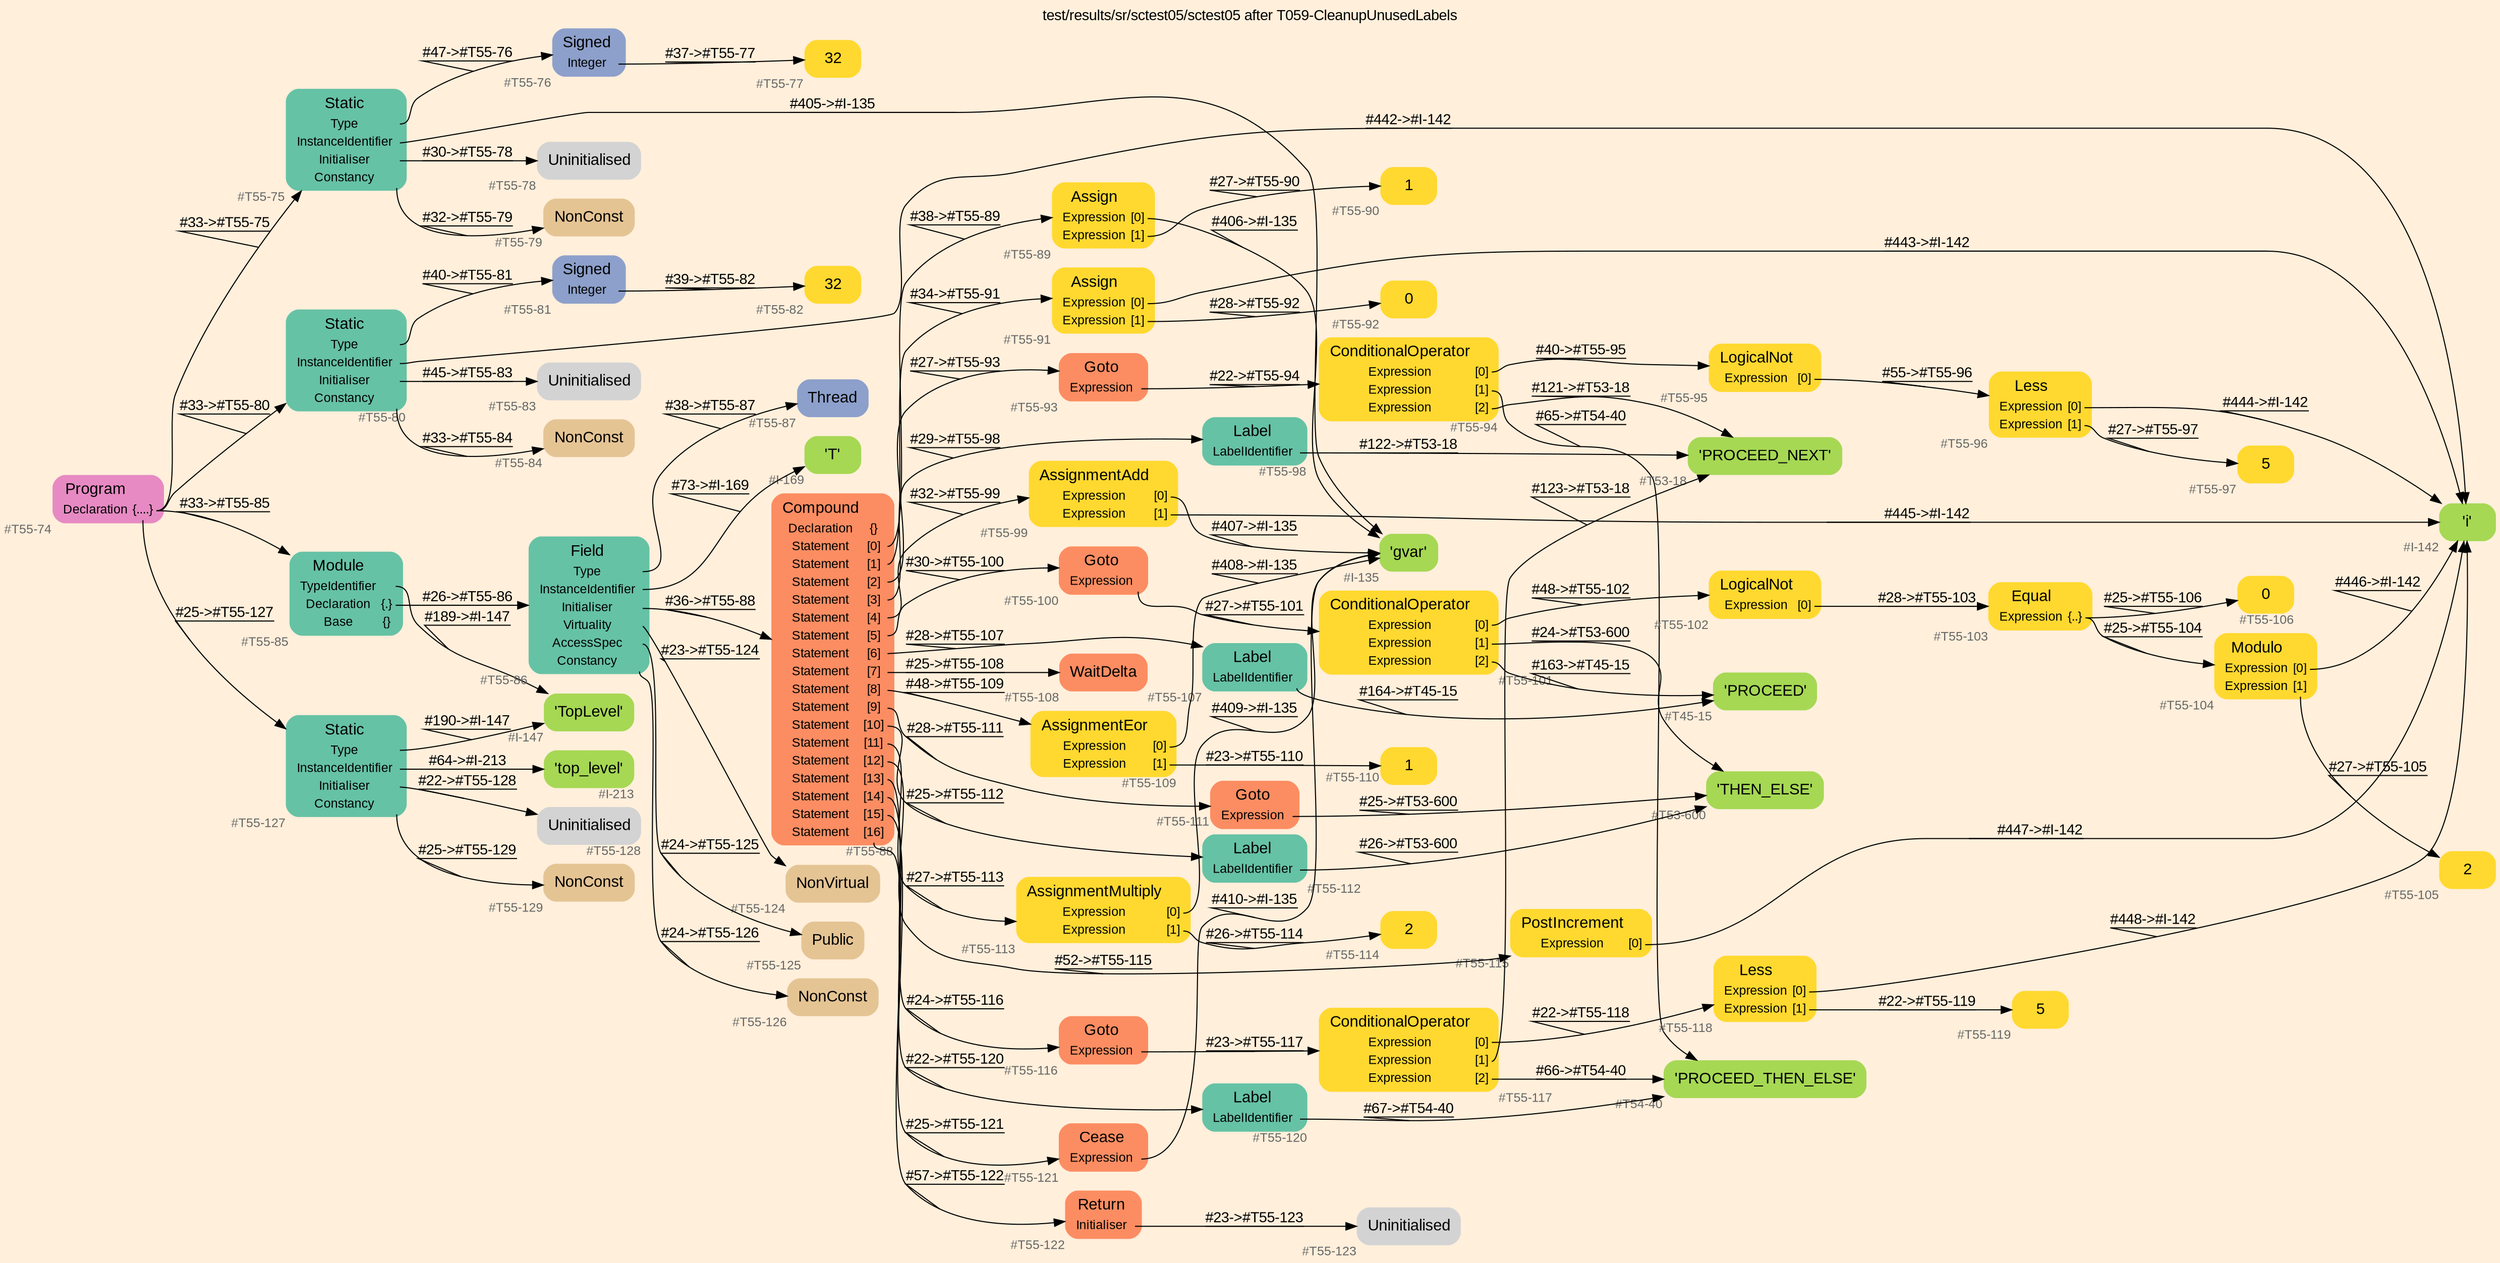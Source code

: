 digraph "test/results/sr/sctest05/sctest05 after T059-CleanupUnusedLabels" {
label = "test/results/sr/sctest05/sctest05 after T059-CleanupUnusedLabels"
labelloc = t
graph [
    rankdir = "LR"
    ranksep = 0.3
    bgcolor = antiquewhite1
    color = black
    fontcolor = black
    fontname = "Arial"
];
node [
    fontname = "Arial"
];
edge [
    fontname = "Arial"
];

// -------------------- node figure --------------------
// -------- block #T55-74 ----------
"#T55-74" [
    fillcolor = "/set28/4"
    xlabel = "#T55-74"
    fontsize = "12"
    fontcolor = grey40
    shape = "plaintext"
    label = <<TABLE BORDER="0" CELLBORDER="0" CELLSPACING="0">
     <TR><TD><FONT COLOR="black" POINT-SIZE="15">Program</FONT></TD></TR>
     <TR><TD><FONT COLOR="black" POINT-SIZE="12">Declaration</FONT></TD><TD PORT="port0"><FONT COLOR="black" POINT-SIZE="12">{....}</FONT></TD></TR>
    </TABLE>>
    style = "rounded,filled"
];

// -------- block #T55-75 ----------
"#T55-75" [
    fillcolor = "/set28/1"
    xlabel = "#T55-75"
    fontsize = "12"
    fontcolor = grey40
    shape = "plaintext"
    label = <<TABLE BORDER="0" CELLBORDER="0" CELLSPACING="0">
     <TR><TD><FONT COLOR="black" POINT-SIZE="15">Static</FONT></TD></TR>
     <TR><TD><FONT COLOR="black" POINT-SIZE="12">Type</FONT></TD><TD PORT="port0"></TD></TR>
     <TR><TD><FONT COLOR="black" POINT-SIZE="12">InstanceIdentifier</FONT></TD><TD PORT="port1"></TD></TR>
     <TR><TD><FONT COLOR="black" POINT-SIZE="12">Initialiser</FONT></TD><TD PORT="port2"></TD></TR>
     <TR><TD><FONT COLOR="black" POINT-SIZE="12">Constancy</FONT></TD><TD PORT="port3"></TD></TR>
    </TABLE>>
    style = "rounded,filled"
];

// -------- block #T55-76 ----------
"#T55-76" [
    fillcolor = "/set28/3"
    xlabel = "#T55-76"
    fontsize = "12"
    fontcolor = grey40
    shape = "plaintext"
    label = <<TABLE BORDER="0" CELLBORDER="0" CELLSPACING="0">
     <TR><TD><FONT COLOR="black" POINT-SIZE="15">Signed</FONT></TD></TR>
     <TR><TD><FONT COLOR="black" POINT-SIZE="12">Integer</FONT></TD><TD PORT="port0"></TD></TR>
    </TABLE>>
    style = "rounded,filled"
];

// -------- block #T55-77 ----------
"#T55-77" [
    fillcolor = "/set28/6"
    xlabel = "#T55-77"
    fontsize = "12"
    fontcolor = grey40
    shape = "plaintext"
    label = <<TABLE BORDER="0" CELLBORDER="0" CELLSPACING="0">
     <TR><TD><FONT COLOR="black" POINT-SIZE="15">32</FONT></TD></TR>
    </TABLE>>
    style = "rounded,filled"
];

// -------- block #I-135 ----------
"#I-135" [
    fillcolor = "/set28/5"
    xlabel = "#I-135"
    fontsize = "12"
    fontcolor = grey40
    shape = "plaintext"
    label = <<TABLE BORDER="0" CELLBORDER="0" CELLSPACING="0">
     <TR><TD><FONT COLOR="black" POINT-SIZE="15">'gvar'</FONT></TD></TR>
    </TABLE>>
    style = "rounded,filled"
];

// -------- block #T55-78 ----------
"#T55-78" [
    xlabel = "#T55-78"
    fontsize = "12"
    fontcolor = grey40
    shape = "plaintext"
    label = <<TABLE BORDER="0" CELLBORDER="0" CELLSPACING="0">
     <TR><TD><FONT COLOR="black" POINT-SIZE="15">Uninitialised</FONT></TD></TR>
    </TABLE>>
    style = "rounded,filled"
];

// -------- block #T55-79 ----------
"#T55-79" [
    fillcolor = "/set28/7"
    xlabel = "#T55-79"
    fontsize = "12"
    fontcolor = grey40
    shape = "plaintext"
    label = <<TABLE BORDER="0" CELLBORDER="0" CELLSPACING="0">
     <TR><TD><FONT COLOR="black" POINT-SIZE="15">NonConst</FONT></TD></TR>
    </TABLE>>
    style = "rounded,filled"
];

// -------- block #T55-80 ----------
"#T55-80" [
    fillcolor = "/set28/1"
    xlabel = "#T55-80"
    fontsize = "12"
    fontcolor = grey40
    shape = "plaintext"
    label = <<TABLE BORDER="0" CELLBORDER="0" CELLSPACING="0">
     <TR><TD><FONT COLOR="black" POINT-SIZE="15">Static</FONT></TD></TR>
     <TR><TD><FONT COLOR="black" POINT-SIZE="12">Type</FONT></TD><TD PORT="port0"></TD></TR>
     <TR><TD><FONT COLOR="black" POINT-SIZE="12">InstanceIdentifier</FONT></TD><TD PORT="port1"></TD></TR>
     <TR><TD><FONT COLOR="black" POINT-SIZE="12">Initialiser</FONT></TD><TD PORT="port2"></TD></TR>
     <TR><TD><FONT COLOR="black" POINT-SIZE="12">Constancy</FONT></TD><TD PORT="port3"></TD></TR>
    </TABLE>>
    style = "rounded,filled"
];

// -------- block #T55-81 ----------
"#T55-81" [
    fillcolor = "/set28/3"
    xlabel = "#T55-81"
    fontsize = "12"
    fontcolor = grey40
    shape = "plaintext"
    label = <<TABLE BORDER="0" CELLBORDER="0" CELLSPACING="0">
     <TR><TD><FONT COLOR="black" POINT-SIZE="15">Signed</FONT></TD></TR>
     <TR><TD><FONT COLOR="black" POINT-SIZE="12">Integer</FONT></TD><TD PORT="port0"></TD></TR>
    </TABLE>>
    style = "rounded,filled"
];

// -------- block #T55-82 ----------
"#T55-82" [
    fillcolor = "/set28/6"
    xlabel = "#T55-82"
    fontsize = "12"
    fontcolor = grey40
    shape = "plaintext"
    label = <<TABLE BORDER="0" CELLBORDER="0" CELLSPACING="0">
     <TR><TD><FONT COLOR="black" POINT-SIZE="15">32</FONT></TD></TR>
    </TABLE>>
    style = "rounded,filled"
];

// -------- block #I-142 ----------
"#I-142" [
    fillcolor = "/set28/5"
    xlabel = "#I-142"
    fontsize = "12"
    fontcolor = grey40
    shape = "plaintext"
    label = <<TABLE BORDER="0" CELLBORDER="0" CELLSPACING="0">
     <TR><TD><FONT COLOR="black" POINT-SIZE="15">'i'</FONT></TD></TR>
    </TABLE>>
    style = "rounded,filled"
];

// -------- block #T55-83 ----------
"#T55-83" [
    xlabel = "#T55-83"
    fontsize = "12"
    fontcolor = grey40
    shape = "plaintext"
    label = <<TABLE BORDER="0" CELLBORDER="0" CELLSPACING="0">
     <TR><TD><FONT COLOR="black" POINT-SIZE="15">Uninitialised</FONT></TD></TR>
    </TABLE>>
    style = "rounded,filled"
];

// -------- block #T55-84 ----------
"#T55-84" [
    fillcolor = "/set28/7"
    xlabel = "#T55-84"
    fontsize = "12"
    fontcolor = grey40
    shape = "plaintext"
    label = <<TABLE BORDER="0" CELLBORDER="0" CELLSPACING="0">
     <TR><TD><FONT COLOR="black" POINT-SIZE="15">NonConst</FONT></TD></TR>
    </TABLE>>
    style = "rounded,filled"
];

// -------- block #T55-85 ----------
"#T55-85" [
    fillcolor = "/set28/1"
    xlabel = "#T55-85"
    fontsize = "12"
    fontcolor = grey40
    shape = "plaintext"
    label = <<TABLE BORDER="0" CELLBORDER="0" CELLSPACING="0">
     <TR><TD><FONT COLOR="black" POINT-SIZE="15">Module</FONT></TD></TR>
     <TR><TD><FONT COLOR="black" POINT-SIZE="12">TypeIdentifier</FONT></TD><TD PORT="port0"></TD></TR>
     <TR><TD><FONT COLOR="black" POINT-SIZE="12">Declaration</FONT></TD><TD PORT="port1"><FONT COLOR="black" POINT-SIZE="12">{.}</FONT></TD></TR>
     <TR><TD><FONT COLOR="black" POINT-SIZE="12">Base</FONT></TD><TD PORT="port2"><FONT COLOR="black" POINT-SIZE="12">{}</FONT></TD></TR>
    </TABLE>>
    style = "rounded,filled"
];

// -------- block #I-147 ----------
"#I-147" [
    fillcolor = "/set28/5"
    xlabel = "#I-147"
    fontsize = "12"
    fontcolor = grey40
    shape = "plaintext"
    label = <<TABLE BORDER="0" CELLBORDER="0" CELLSPACING="0">
     <TR><TD><FONT COLOR="black" POINT-SIZE="15">'TopLevel'</FONT></TD></TR>
    </TABLE>>
    style = "rounded,filled"
];

// -------- block #T55-86 ----------
"#T55-86" [
    fillcolor = "/set28/1"
    xlabel = "#T55-86"
    fontsize = "12"
    fontcolor = grey40
    shape = "plaintext"
    label = <<TABLE BORDER="0" CELLBORDER="0" CELLSPACING="0">
     <TR><TD><FONT COLOR="black" POINT-SIZE="15">Field</FONT></TD></TR>
     <TR><TD><FONT COLOR="black" POINT-SIZE="12">Type</FONT></TD><TD PORT="port0"></TD></TR>
     <TR><TD><FONT COLOR="black" POINT-SIZE="12">InstanceIdentifier</FONT></TD><TD PORT="port1"></TD></TR>
     <TR><TD><FONT COLOR="black" POINT-SIZE="12">Initialiser</FONT></TD><TD PORT="port2"></TD></TR>
     <TR><TD><FONT COLOR="black" POINT-SIZE="12">Virtuality</FONT></TD><TD PORT="port3"></TD></TR>
     <TR><TD><FONT COLOR="black" POINT-SIZE="12">AccessSpec</FONT></TD><TD PORT="port4"></TD></TR>
     <TR><TD><FONT COLOR="black" POINT-SIZE="12">Constancy</FONT></TD><TD PORT="port5"></TD></TR>
    </TABLE>>
    style = "rounded,filled"
];

// -------- block #T55-87 ----------
"#T55-87" [
    fillcolor = "/set28/3"
    xlabel = "#T55-87"
    fontsize = "12"
    fontcolor = grey40
    shape = "plaintext"
    label = <<TABLE BORDER="0" CELLBORDER="0" CELLSPACING="0">
     <TR><TD><FONT COLOR="black" POINT-SIZE="15">Thread</FONT></TD></TR>
    </TABLE>>
    style = "rounded,filled"
];

// -------- block #I-169 ----------
"#I-169" [
    fillcolor = "/set28/5"
    xlabel = "#I-169"
    fontsize = "12"
    fontcolor = grey40
    shape = "plaintext"
    label = <<TABLE BORDER="0" CELLBORDER="0" CELLSPACING="0">
     <TR><TD><FONT COLOR="black" POINT-SIZE="15">'T'</FONT></TD></TR>
    </TABLE>>
    style = "rounded,filled"
];

// -------- block #T55-88 ----------
"#T55-88" [
    fillcolor = "/set28/2"
    xlabel = "#T55-88"
    fontsize = "12"
    fontcolor = grey40
    shape = "plaintext"
    label = <<TABLE BORDER="0" CELLBORDER="0" CELLSPACING="0">
     <TR><TD><FONT COLOR="black" POINT-SIZE="15">Compound</FONT></TD></TR>
     <TR><TD><FONT COLOR="black" POINT-SIZE="12">Declaration</FONT></TD><TD PORT="port0"><FONT COLOR="black" POINT-SIZE="12">{}</FONT></TD></TR>
     <TR><TD><FONT COLOR="black" POINT-SIZE="12">Statement</FONT></TD><TD PORT="port1"><FONT COLOR="black" POINT-SIZE="12">[0]</FONT></TD></TR>
     <TR><TD><FONT COLOR="black" POINT-SIZE="12">Statement</FONT></TD><TD PORT="port2"><FONT COLOR="black" POINT-SIZE="12">[1]</FONT></TD></TR>
     <TR><TD><FONT COLOR="black" POINT-SIZE="12">Statement</FONT></TD><TD PORT="port3"><FONT COLOR="black" POINT-SIZE="12">[2]</FONT></TD></TR>
     <TR><TD><FONT COLOR="black" POINT-SIZE="12">Statement</FONT></TD><TD PORT="port4"><FONT COLOR="black" POINT-SIZE="12">[3]</FONT></TD></TR>
     <TR><TD><FONT COLOR="black" POINT-SIZE="12">Statement</FONT></TD><TD PORT="port5"><FONT COLOR="black" POINT-SIZE="12">[4]</FONT></TD></TR>
     <TR><TD><FONT COLOR="black" POINT-SIZE="12">Statement</FONT></TD><TD PORT="port6"><FONT COLOR="black" POINT-SIZE="12">[5]</FONT></TD></TR>
     <TR><TD><FONT COLOR="black" POINT-SIZE="12">Statement</FONT></TD><TD PORT="port7"><FONT COLOR="black" POINT-SIZE="12">[6]</FONT></TD></TR>
     <TR><TD><FONT COLOR="black" POINT-SIZE="12">Statement</FONT></TD><TD PORT="port8"><FONT COLOR="black" POINT-SIZE="12">[7]</FONT></TD></TR>
     <TR><TD><FONT COLOR="black" POINT-SIZE="12">Statement</FONT></TD><TD PORT="port9"><FONT COLOR="black" POINT-SIZE="12">[8]</FONT></TD></TR>
     <TR><TD><FONT COLOR="black" POINT-SIZE="12">Statement</FONT></TD><TD PORT="port10"><FONT COLOR="black" POINT-SIZE="12">[9]</FONT></TD></TR>
     <TR><TD><FONT COLOR="black" POINT-SIZE="12">Statement</FONT></TD><TD PORT="port11"><FONT COLOR="black" POINT-SIZE="12">[10]</FONT></TD></TR>
     <TR><TD><FONT COLOR="black" POINT-SIZE="12">Statement</FONT></TD><TD PORT="port12"><FONT COLOR="black" POINT-SIZE="12">[11]</FONT></TD></TR>
     <TR><TD><FONT COLOR="black" POINT-SIZE="12">Statement</FONT></TD><TD PORT="port13"><FONT COLOR="black" POINT-SIZE="12">[12]</FONT></TD></TR>
     <TR><TD><FONT COLOR="black" POINT-SIZE="12">Statement</FONT></TD><TD PORT="port14"><FONT COLOR="black" POINT-SIZE="12">[13]</FONT></TD></TR>
     <TR><TD><FONT COLOR="black" POINT-SIZE="12">Statement</FONT></TD><TD PORT="port15"><FONT COLOR="black" POINT-SIZE="12">[14]</FONT></TD></TR>
     <TR><TD><FONT COLOR="black" POINT-SIZE="12">Statement</FONT></TD><TD PORT="port16"><FONT COLOR="black" POINT-SIZE="12">[15]</FONT></TD></TR>
     <TR><TD><FONT COLOR="black" POINT-SIZE="12">Statement</FONT></TD><TD PORT="port17"><FONT COLOR="black" POINT-SIZE="12">[16]</FONT></TD></TR>
    </TABLE>>
    style = "rounded,filled"
];

// -------- block #T55-89 ----------
"#T55-89" [
    fillcolor = "/set28/6"
    xlabel = "#T55-89"
    fontsize = "12"
    fontcolor = grey40
    shape = "plaintext"
    label = <<TABLE BORDER="0" CELLBORDER="0" CELLSPACING="0">
     <TR><TD><FONT COLOR="black" POINT-SIZE="15">Assign</FONT></TD></TR>
     <TR><TD><FONT COLOR="black" POINT-SIZE="12">Expression</FONT></TD><TD PORT="port0"><FONT COLOR="black" POINT-SIZE="12">[0]</FONT></TD></TR>
     <TR><TD><FONT COLOR="black" POINT-SIZE="12">Expression</FONT></TD><TD PORT="port1"><FONT COLOR="black" POINT-SIZE="12">[1]</FONT></TD></TR>
    </TABLE>>
    style = "rounded,filled"
];

// -------- block #T55-90 ----------
"#T55-90" [
    fillcolor = "/set28/6"
    xlabel = "#T55-90"
    fontsize = "12"
    fontcolor = grey40
    shape = "plaintext"
    label = <<TABLE BORDER="0" CELLBORDER="0" CELLSPACING="0">
     <TR><TD><FONT COLOR="black" POINT-SIZE="15">1</FONT></TD></TR>
    </TABLE>>
    style = "rounded,filled"
];

// -------- block #T55-91 ----------
"#T55-91" [
    fillcolor = "/set28/6"
    xlabel = "#T55-91"
    fontsize = "12"
    fontcolor = grey40
    shape = "plaintext"
    label = <<TABLE BORDER="0" CELLBORDER="0" CELLSPACING="0">
     <TR><TD><FONT COLOR="black" POINT-SIZE="15">Assign</FONT></TD></TR>
     <TR><TD><FONT COLOR="black" POINT-SIZE="12">Expression</FONT></TD><TD PORT="port0"><FONT COLOR="black" POINT-SIZE="12">[0]</FONT></TD></TR>
     <TR><TD><FONT COLOR="black" POINT-SIZE="12">Expression</FONT></TD><TD PORT="port1"><FONT COLOR="black" POINT-SIZE="12">[1]</FONT></TD></TR>
    </TABLE>>
    style = "rounded,filled"
];

// -------- block #T55-92 ----------
"#T55-92" [
    fillcolor = "/set28/6"
    xlabel = "#T55-92"
    fontsize = "12"
    fontcolor = grey40
    shape = "plaintext"
    label = <<TABLE BORDER="0" CELLBORDER="0" CELLSPACING="0">
     <TR><TD><FONT COLOR="black" POINT-SIZE="15">0</FONT></TD></TR>
    </TABLE>>
    style = "rounded,filled"
];

// -------- block #T55-93 ----------
"#T55-93" [
    fillcolor = "/set28/2"
    xlabel = "#T55-93"
    fontsize = "12"
    fontcolor = grey40
    shape = "plaintext"
    label = <<TABLE BORDER="0" CELLBORDER="0" CELLSPACING="0">
     <TR><TD><FONT COLOR="black" POINT-SIZE="15">Goto</FONT></TD></TR>
     <TR><TD><FONT COLOR="black" POINT-SIZE="12">Expression</FONT></TD><TD PORT="port0"></TD></TR>
    </TABLE>>
    style = "rounded,filled"
];

// -------- block #T55-94 ----------
"#T55-94" [
    fillcolor = "/set28/6"
    xlabel = "#T55-94"
    fontsize = "12"
    fontcolor = grey40
    shape = "plaintext"
    label = <<TABLE BORDER="0" CELLBORDER="0" CELLSPACING="0">
     <TR><TD><FONT COLOR="black" POINT-SIZE="15">ConditionalOperator</FONT></TD></TR>
     <TR><TD><FONT COLOR="black" POINT-SIZE="12">Expression</FONT></TD><TD PORT="port0"><FONT COLOR="black" POINT-SIZE="12">[0]</FONT></TD></TR>
     <TR><TD><FONT COLOR="black" POINT-SIZE="12">Expression</FONT></TD><TD PORT="port1"><FONT COLOR="black" POINT-SIZE="12">[1]</FONT></TD></TR>
     <TR><TD><FONT COLOR="black" POINT-SIZE="12">Expression</FONT></TD><TD PORT="port2"><FONT COLOR="black" POINT-SIZE="12">[2]</FONT></TD></TR>
    </TABLE>>
    style = "rounded,filled"
];

// -------- block #T55-95 ----------
"#T55-95" [
    fillcolor = "/set28/6"
    xlabel = "#T55-95"
    fontsize = "12"
    fontcolor = grey40
    shape = "plaintext"
    label = <<TABLE BORDER="0" CELLBORDER="0" CELLSPACING="0">
     <TR><TD><FONT COLOR="black" POINT-SIZE="15">LogicalNot</FONT></TD></TR>
     <TR><TD><FONT COLOR="black" POINT-SIZE="12">Expression</FONT></TD><TD PORT="port0"><FONT COLOR="black" POINT-SIZE="12">[0]</FONT></TD></TR>
    </TABLE>>
    style = "rounded,filled"
];

// -------- block #T55-96 ----------
"#T55-96" [
    fillcolor = "/set28/6"
    xlabel = "#T55-96"
    fontsize = "12"
    fontcolor = grey40
    shape = "plaintext"
    label = <<TABLE BORDER="0" CELLBORDER="0" CELLSPACING="0">
     <TR><TD><FONT COLOR="black" POINT-SIZE="15">Less</FONT></TD></TR>
     <TR><TD><FONT COLOR="black" POINT-SIZE="12">Expression</FONT></TD><TD PORT="port0"><FONT COLOR="black" POINT-SIZE="12">[0]</FONT></TD></TR>
     <TR><TD><FONT COLOR="black" POINT-SIZE="12">Expression</FONT></TD><TD PORT="port1"><FONT COLOR="black" POINT-SIZE="12">[1]</FONT></TD></TR>
    </TABLE>>
    style = "rounded,filled"
];

// -------- block #T55-97 ----------
"#T55-97" [
    fillcolor = "/set28/6"
    xlabel = "#T55-97"
    fontsize = "12"
    fontcolor = grey40
    shape = "plaintext"
    label = <<TABLE BORDER="0" CELLBORDER="0" CELLSPACING="0">
     <TR><TD><FONT COLOR="black" POINT-SIZE="15">5</FONT></TD></TR>
    </TABLE>>
    style = "rounded,filled"
];

// -------- block #T54-40 ----------
"#T54-40" [
    fillcolor = "/set28/5"
    xlabel = "#T54-40"
    fontsize = "12"
    fontcolor = grey40
    shape = "plaintext"
    label = <<TABLE BORDER="0" CELLBORDER="0" CELLSPACING="0">
     <TR><TD><FONT COLOR="black" POINT-SIZE="15">'PROCEED_THEN_ELSE'</FONT></TD></TR>
    </TABLE>>
    style = "rounded,filled"
];

// -------- block #T53-18 ----------
"#T53-18" [
    fillcolor = "/set28/5"
    xlabel = "#T53-18"
    fontsize = "12"
    fontcolor = grey40
    shape = "plaintext"
    label = <<TABLE BORDER="0" CELLBORDER="0" CELLSPACING="0">
     <TR><TD><FONT COLOR="black" POINT-SIZE="15">'PROCEED_NEXT'</FONT></TD></TR>
    </TABLE>>
    style = "rounded,filled"
];

// -------- block #T55-98 ----------
"#T55-98" [
    fillcolor = "/set28/1"
    xlabel = "#T55-98"
    fontsize = "12"
    fontcolor = grey40
    shape = "plaintext"
    label = <<TABLE BORDER="0" CELLBORDER="0" CELLSPACING="0">
     <TR><TD><FONT COLOR="black" POINT-SIZE="15">Label</FONT></TD></TR>
     <TR><TD><FONT COLOR="black" POINT-SIZE="12">LabelIdentifier</FONT></TD><TD PORT="port0"></TD></TR>
    </TABLE>>
    style = "rounded,filled"
];

// -------- block #T55-99 ----------
"#T55-99" [
    fillcolor = "/set28/6"
    xlabel = "#T55-99"
    fontsize = "12"
    fontcolor = grey40
    shape = "plaintext"
    label = <<TABLE BORDER="0" CELLBORDER="0" CELLSPACING="0">
     <TR><TD><FONT COLOR="black" POINT-SIZE="15">AssignmentAdd</FONT></TD></TR>
     <TR><TD><FONT COLOR="black" POINT-SIZE="12">Expression</FONT></TD><TD PORT="port0"><FONT COLOR="black" POINT-SIZE="12">[0]</FONT></TD></TR>
     <TR><TD><FONT COLOR="black" POINT-SIZE="12">Expression</FONT></TD><TD PORT="port1"><FONT COLOR="black" POINT-SIZE="12">[1]</FONT></TD></TR>
    </TABLE>>
    style = "rounded,filled"
];

// -------- block #T55-100 ----------
"#T55-100" [
    fillcolor = "/set28/2"
    xlabel = "#T55-100"
    fontsize = "12"
    fontcolor = grey40
    shape = "plaintext"
    label = <<TABLE BORDER="0" CELLBORDER="0" CELLSPACING="0">
     <TR><TD><FONT COLOR="black" POINT-SIZE="15">Goto</FONT></TD></TR>
     <TR><TD><FONT COLOR="black" POINT-SIZE="12">Expression</FONT></TD><TD PORT="port0"></TD></TR>
    </TABLE>>
    style = "rounded,filled"
];

// -------- block #T55-101 ----------
"#T55-101" [
    fillcolor = "/set28/6"
    xlabel = "#T55-101"
    fontsize = "12"
    fontcolor = grey40
    shape = "plaintext"
    label = <<TABLE BORDER="0" CELLBORDER="0" CELLSPACING="0">
     <TR><TD><FONT COLOR="black" POINT-SIZE="15">ConditionalOperator</FONT></TD></TR>
     <TR><TD><FONT COLOR="black" POINT-SIZE="12">Expression</FONT></TD><TD PORT="port0"><FONT COLOR="black" POINT-SIZE="12">[0]</FONT></TD></TR>
     <TR><TD><FONT COLOR="black" POINT-SIZE="12">Expression</FONT></TD><TD PORT="port1"><FONT COLOR="black" POINT-SIZE="12">[1]</FONT></TD></TR>
     <TR><TD><FONT COLOR="black" POINT-SIZE="12">Expression</FONT></TD><TD PORT="port2"><FONT COLOR="black" POINT-SIZE="12">[2]</FONT></TD></TR>
    </TABLE>>
    style = "rounded,filled"
];

// -------- block #T55-102 ----------
"#T55-102" [
    fillcolor = "/set28/6"
    xlabel = "#T55-102"
    fontsize = "12"
    fontcolor = grey40
    shape = "plaintext"
    label = <<TABLE BORDER="0" CELLBORDER="0" CELLSPACING="0">
     <TR><TD><FONT COLOR="black" POINT-SIZE="15">LogicalNot</FONT></TD></TR>
     <TR><TD><FONT COLOR="black" POINT-SIZE="12">Expression</FONT></TD><TD PORT="port0"><FONT COLOR="black" POINT-SIZE="12">[0]</FONT></TD></TR>
    </TABLE>>
    style = "rounded,filled"
];

// -------- block #T55-103 ----------
"#T55-103" [
    fillcolor = "/set28/6"
    xlabel = "#T55-103"
    fontsize = "12"
    fontcolor = grey40
    shape = "plaintext"
    label = <<TABLE BORDER="0" CELLBORDER="0" CELLSPACING="0">
     <TR><TD><FONT COLOR="black" POINT-SIZE="15">Equal</FONT></TD></TR>
     <TR><TD><FONT COLOR="black" POINT-SIZE="12">Expression</FONT></TD><TD PORT="port0"><FONT COLOR="black" POINT-SIZE="12">{..}</FONT></TD></TR>
    </TABLE>>
    style = "rounded,filled"
];

// -------- block #T55-104 ----------
"#T55-104" [
    fillcolor = "/set28/6"
    xlabel = "#T55-104"
    fontsize = "12"
    fontcolor = grey40
    shape = "plaintext"
    label = <<TABLE BORDER="0" CELLBORDER="0" CELLSPACING="0">
     <TR><TD><FONT COLOR="black" POINT-SIZE="15">Modulo</FONT></TD></TR>
     <TR><TD><FONT COLOR="black" POINT-SIZE="12">Expression</FONT></TD><TD PORT="port0"><FONT COLOR="black" POINT-SIZE="12">[0]</FONT></TD></TR>
     <TR><TD><FONT COLOR="black" POINT-SIZE="12">Expression</FONT></TD><TD PORT="port1"><FONT COLOR="black" POINT-SIZE="12">[1]</FONT></TD></TR>
    </TABLE>>
    style = "rounded,filled"
];

// -------- block #T55-105 ----------
"#T55-105" [
    fillcolor = "/set28/6"
    xlabel = "#T55-105"
    fontsize = "12"
    fontcolor = grey40
    shape = "plaintext"
    label = <<TABLE BORDER="0" CELLBORDER="0" CELLSPACING="0">
     <TR><TD><FONT COLOR="black" POINT-SIZE="15">2</FONT></TD></TR>
    </TABLE>>
    style = "rounded,filled"
];

// -------- block #T55-106 ----------
"#T55-106" [
    fillcolor = "/set28/6"
    xlabel = "#T55-106"
    fontsize = "12"
    fontcolor = grey40
    shape = "plaintext"
    label = <<TABLE BORDER="0" CELLBORDER="0" CELLSPACING="0">
     <TR><TD><FONT COLOR="black" POINT-SIZE="15">0</FONT></TD></TR>
    </TABLE>>
    style = "rounded,filled"
];

// -------- block #T53-600 ----------
"#T53-600" [
    fillcolor = "/set28/5"
    xlabel = "#T53-600"
    fontsize = "12"
    fontcolor = grey40
    shape = "plaintext"
    label = <<TABLE BORDER="0" CELLBORDER="0" CELLSPACING="0">
     <TR><TD><FONT COLOR="black" POINT-SIZE="15">'THEN_ELSE'</FONT></TD></TR>
    </TABLE>>
    style = "rounded,filled"
];

// -------- block #T45-15 ----------
"#T45-15" [
    fillcolor = "/set28/5"
    xlabel = "#T45-15"
    fontsize = "12"
    fontcolor = grey40
    shape = "plaintext"
    label = <<TABLE BORDER="0" CELLBORDER="0" CELLSPACING="0">
     <TR><TD><FONT COLOR="black" POINT-SIZE="15">'PROCEED'</FONT></TD></TR>
    </TABLE>>
    style = "rounded,filled"
];

// -------- block #T55-107 ----------
"#T55-107" [
    fillcolor = "/set28/1"
    xlabel = "#T55-107"
    fontsize = "12"
    fontcolor = grey40
    shape = "plaintext"
    label = <<TABLE BORDER="0" CELLBORDER="0" CELLSPACING="0">
     <TR><TD><FONT COLOR="black" POINT-SIZE="15">Label</FONT></TD></TR>
     <TR><TD><FONT COLOR="black" POINT-SIZE="12">LabelIdentifier</FONT></TD><TD PORT="port0"></TD></TR>
    </TABLE>>
    style = "rounded,filled"
];

// -------- block #T55-108 ----------
"#T55-108" [
    fillcolor = "/set28/2"
    xlabel = "#T55-108"
    fontsize = "12"
    fontcolor = grey40
    shape = "plaintext"
    label = <<TABLE BORDER="0" CELLBORDER="0" CELLSPACING="0">
     <TR><TD><FONT COLOR="black" POINT-SIZE="15">WaitDelta</FONT></TD></TR>
    </TABLE>>
    style = "rounded,filled"
];

// -------- block #T55-109 ----------
"#T55-109" [
    fillcolor = "/set28/6"
    xlabel = "#T55-109"
    fontsize = "12"
    fontcolor = grey40
    shape = "plaintext"
    label = <<TABLE BORDER="0" CELLBORDER="0" CELLSPACING="0">
     <TR><TD><FONT COLOR="black" POINT-SIZE="15">AssignmentEor</FONT></TD></TR>
     <TR><TD><FONT COLOR="black" POINT-SIZE="12">Expression</FONT></TD><TD PORT="port0"><FONT COLOR="black" POINT-SIZE="12">[0]</FONT></TD></TR>
     <TR><TD><FONT COLOR="black" POINT-SIZE="12">Expression</FONT></TD><TD PORT="port1"><FONT COLOR="black" POINT-SIZE="12">[1]</FONT></TD></TR>
    </TABLE>>
    style = "rounded,filled"
];

// -------- block #T55-110 ----------
"#T55-110" [
    fillcolor = "/set28/6"
    xlabel = "#T55-110"
    fontsize = "12"
    fontcolor = grey40
    shape = "plaintext"
    label = <<TABLE BORDER="0" CELLBORDER="0" CELLSPACING="0">
     <TR><TD><FONT COLOR="black" POINT-SIZE="15">1</FONT></TD></TR>
    </TABLE>>
    style = "rounded,filled"
];

// -------- block #T55-111 ----------
"#T55-111" [
    fillcolor = "/set28/2"
    xlabel = "#T55-111"
    fontsize = "12"
    fontcolor = grey40
    shape = "plaintext"
    label = <<TABLE BORDER="0" CELLBORDER="0" CELLSPACING="0">
     <TR><TD><FONT COLOR="black" POINT-SIZE="15">Goto</FONT></TD></TR>
     <TR><TD><FONT COLOR="black" POINT-SIZE="12">Expression</FONT></TD><TD PORT="port0"></TD></TR>
    </TABLE>>
    style = "rounded,filled"
];

// -------- block #T55-112 ----------
"#T55-112" [
    fillcolor = "/set28/1"
    xlabel = "#T55-112"
    fontsize = "12"
    fontcolor = grey40
    shape = "plaintext"
    label = <<TABLE BORDER="0" CELLBORDER="0" CELLSPACING="0">
     <TR><TD><FONT COLOR="black" POINT-SIZE="15">Label</FONT></TD></TR>
     <TR><TD><FONT COLOR="black" POINT-SIZE="12">LabelIdentifier</FONT></TD><TD PORT="port0"></TD></TR>
    </TABLE>>
    style = "rounded,filled"
];

// -------- block #T55-113 ----------
"#T55-113" [
    fillcolor = "/set28/6"
    xlabel = "#T55-113"
    fontsize = "12"
    fontcolor = grey40
    shape = "plaintext"
    label = <<TABLE BORDER="0" CELLBORDER="0" CELLSPACING="0">
     <TR><TD><FONT COLOR="black" POINT-SIZE="15">AssignmentMultiply</FONT></TD></TR>
     <TR><TD><FONT COLOR="black" POINT-SIZE="12">Expression</FONT></TD><TD PORT="port0"><FONT COLOR="black" POINT-SIZE="12">[0]</FONT></TD></TR>
     <TR><TD><FONT COLOR="black" POINT-SIZE="12">Expression</FONT></TD><TD PORT="port1"><FONT COLOR="black" POINT-SIZE="12">[1]</FONT></TD></TR>
    </TABLE>>
    style = "rounded,filled"
];

// -------- block #T55-114 ----------
"#T55-114" [
    fillcolor = "/set28/6"
    xlabel = "#T55-114"
    fontsize = "12"
    fontcolor = grey40
    shape = "plaintext"
    label = <<TABLE BORDER="0" CELLBORDER="0" CELLSPACING="0">
     <TR><TD><FONT COLOR="black" POINT-SIZE="15">2</FONT></TD></TR>
    </TABLE>>
    style = "rounded,filled"
];

// -------- block #T55-115 ----------
"#T55-115" [
    fillcolor = "/set28/6"
    xlabel = "#T55-115"
    fontsize = "12"
    fontcolor = grey40
    shape = "plaintext"
    label = <<TABLE BORDER="0" CELLBORDER="0" CELLSPACING="0">
     <TR><TD><FONT COLOR="black" POINT-SIZE="15">PostIncrement</FONT></TD></TR>
     <TR><TD><FONT COLOR="black" POINT-SIZE="12">Expression</FONT></TD><TD PORT="port0"><FONT COLOR="black" POINT-SIZE="12">[0]</FONT></TD></TR>
    </TABLE>>
    style = "rounded,filled"
];

// -------- block #T55-116 ----------
"#T55-116" [
    fillcolor = "/set28/2"
    xlabel = "#T55-116"
    fontsize = "12"
    fontcolor = grey40
    shape = "plaintext"
    label = <<TABLE BORDER="0" CELLBORDER="0" CELLSPACING="0">
     <TR><TD><FONT COLOR="black" POINT-SIZE="15">Goto</FONT></TD></TR>
     <TR><TD><FONT COLOR="black" POINT-SIZE="12">Expression</FONT></TD><TD PORT="port0"></TD></TR>
    </TABLE>>
    style = "rounded,filled"
];

// -------- block #T55-117 ----------
"#T55-117" [
    fillcolor = "/set28/6"
    xlabel = "#T55-117"
    fontsize = "12"
    fontcolor = grey40
    shape = "plaintext"
    label = <<TABLE BORDER="0" CELLBORDER="0" CELLSPACING="0">
     <TR><TD><FONT COLOR="black" POINT-SIZE="15">ConditionalOperator</FONT></TD></TR>
     <TR><TD><FONT COLOR="black" POINT-SIZE="12">Expression</FONT></TD><TD PORT="port0"><FONT COLOR="black" POINT-SIZE="12">[0]</FONT></TD></TR>
     <TR><TD><FONT COLOR="black" POINT-SIZE="12">Expression</FONT></TD><TD PORT="port1"><FONT COLOR="black" POINT-SIZE="12">[1]</FONT></TD></TR>
     <TR><TD><FONT COLOR="black" POINT-SIZE="12">Expression</FONT></TD><TD PORT="port2"><FONT COLOR="black" POINT-SIZE="12">[2]</FONT></TD></TR>
    </TABLE>>
    style = "rounded,filled"
];

// -------- block #T55-118 ----------
"#T55-118" [
    fillcolor = "/set28/6"
    xlabel = "#T55-118"
    fontsize = "12"
    fontcolor = grey40
    shape = "plaintext"
    label = <<TABLE BORDER="0" CELLBORDER="0" CELLSPACING="0">
     <TR><TD><FONT COLOR="black" POINT-SIZE="15">Less</FONT></TD></TR>
     <TR><TD><FONT COLOR="black" POINT-SIZE="12">Expression</FONT></TD><TD PORT="port0"><FONT COLOR="black" POINT-SIZE="12">[0]</FONT></TD></TR>
     <TR><TD><FONT COLOR="black" POINT-SIZE="12">Expression</FONT></TD><TD PORT="port1"><FONT COLOR="black" POINT-SIZE="12">[1]</FONT></TD></TR>
    </TABLE>>
    style = "rounded,filled"
];

// -------- block #T55-119 ----------
"#T55-119" [
    fillcolor = "/set28/6"
    xlabel = "#T55-119"
    fontsize = "12"
    fontcolor = grey40
    shape = "plaintext"
    label = <<TABLE BORDER="0" CELLBORDER="0" CELLSPACING="0">
     <TR><TD><FONT COLOR="black" POINT-SIZE="15">5</FONT></TD></TR>
    </TABLE>>
    style = "rounded,filled"
];

// -------- block #T55-120 ----------
"#T55-120" [
    fillcolor = "/set28/1"
    xlabel = "#T55-120"
    fontsize = "12"
    fontcolor = grey40
    shape = "plaintext"
    label = <<TABLE BORDER="0" CELLBORDER="0" CELLSPACING="0">
     <TR><TD><FONT COLOR="black" POINT-SIZE="15">Label</FONT></TD></TR>
     <TR><TD><FONT COLOR="black" POINT-SIZE="12">LabelIdentifier</FONT></TD><TD PORT="port0"></TD></TR>
    </TABLE>>
    style = "rounded,filled"
];

// -------- block #T55-121 ----------
"#T55-121" [
    fillcolor = "/set28/2"
    xlabel = "#T55-121"
    fontsize = "12"
    fontcolor = grey40
    shape = "plaintext"
    label = <<TABLE BORDER="0" CELLBORDER="0" CELLSPACING="0">
     <TR><TD><FONT COLOR="black" POINT-SIZE="15">Cease</FONT></TD></TR>
     <TR><TD><FONT COLOR="black" POINT-SIZE="12">Expression</FONT></TD><TD PORT="port0"></TD></TR>
    </TABLE>>
    style = "rounded,filled"
];

// -------- block #T55-122 ----------
"#T55-122" [
    fillcolor = "/set28/2"
    xlabel = "#T55-122"
    fontsize = "12"
    fontcolor = grey40
    shape = "plaintext"
    label = <<TABLE BORDER="0" CELLBORDER="0" CELLSPACING="0">
     <TR><TD><FONT COLOR="black" POINT-SIZE="15">Return</FONT></TD></TR>
     <TR><TD><FONT COLOR="black" POINT-SIZE="12">Initialiser</FONT></TD><TD PORT="port0"></TD></TR>
    </TABLE>>
    style = "rounded,filled"
];

// -------- block #T55-123 ----------
"#T55-123" [
    xlabel = "#T55-123"
    fontsize = "12"
    fontcolor = grey40
    shape = "plaintext"
    label = <<TABLE BORDER="0" CELLBORDER="0" CELLSPACING="0">
     <TR><TD><FONT COLOR="black" POINT-SIZE="15">Uninitialised</FONT></TD></TR>
    </TABLE>>
    style = "rounded,filled"
];

// -------- block #T55-124 ----------
"#T55-124" [
    fillcolor = "/set28/7"
    xlabel = "#T55-124"
    fontsize = "12"
    fontcolor = grey40
    shape = "plaintext"
    label = <<TABLE BORDER="0" CELLBORDER="0" CELLSPACING="0">
     <TR><TD><FONT COLOR="black" POINT-SIZE="15">NonVirtual</FONT></TD></TR>
    </TABLE>>
    style = "rounded,filled"
];

// -------- block #T55-125 ----------
"#T55-125" [
    fillcolor = "/set28/7"
    xlabel = "#T55-125"
    fontsize = "12"
    fontcolor = grey40
    shape = "plaintext"
    label = <<TABLE BORDER="0" CELLBORDER="0" CELLSPACING="0">
     <TR><TD><FONT COLOR="black" POINT-SIZE="15">Public</FONT></TD></TR>
    </TABLE>>
    style = "rounded,filled"
];

// -------- block #T55-126 ----------
"#T55-126" [
    fillcolor = "/set28/7"
    xlabel = "#T55-126"
    fontsize = "12"
    fontcolor = grey40
    shape = "plaintext"
    label = <<TABLE BORDER="0" CELLBORDER="0" CELLSPACING="0">
     <TR><TD><FONT COLOR="black" POINT-SIZE="15">NonConst</FONT></TD></TR>
    </TABLE>>
    style = "rounded,filled"
];

// -------- block #T55-127 ----------
"#T55-127" [
    fillcolor = "/set28/1"
    xlabel = "#T55-127"
    fontsize = "12"
    fontcolor = grey40
    shape = "plaintext"
    label = <<TABLE BORDER="0" CELLBORDER="0" CELLSPACING="0">
     <TR><TD><FONT COLOR="black" POINT-SIZE="15">Static</FONT></TD></TR>
     <TR><TD><FONT COLOR="black" POINT-SIZE="12">Type</FONT></TD><TD PORT="port0"></TD></TR>
     <TR><TD><FONT COLOR="black" POINT-SIZE="12">InstanceIdentifier</FONT></TD><TD PORT="port1"></TD></TR>
     <TR><TD><FONT COLOR="black" POINT-SIZE="12">Initialiser</FONT></TD><TD PORT="port2"></TD></TR>
     <TR><TD><FONT COLOR="black" POINT-SIZE="12">Constancy</FONT></TD><TD PORT="port3"></TD></TR>
    </TABLE>>
    style = "rounded,filled"
];

// -------- block #I-213 ----------
"#I-213" [
    fillcolor = "/set28/5"
    xlabel = "#I-213"
    fontsize = "12"
    fontcolor = grey40
    shape = "plaintext"
    label = <<TABLE BORDER="0" CELLBORDER="0" CELLSPACING="0">
     <TR><TD><FONT COLOR="black" POINT-SIZE="15">'top_level'</FONT></TD></TR>
    </TABLE>>
    style = "rounded,filled"
];

// -------- block #T55-128 ----------
"#T55-128" [
    xlabel = "#T55-128"
    fontsize = "12"
    fontcolor = grey40
    shape = "plaintext"
    label = <<TABLE BORDER="0" CELLBORDER="0" CELLSPACING="0">
     <TR><TD><FONT COLOR="black" POINT-SIZE="15">Uninitialised</FONT></TD></TR>
    </TABLE>>
    style = "rounded,filled"
];

// -------- block #T55-129 ----------
"#T55-129" [
    fillcolor = "/set28/7"
    xlabel = "#T55-129"
    fontsize = "12"
    fontcolor = grey40
    shape = "plaintext"
    label = <<TABLE BORDER="0" CELLBORDER="0" CELLSPACING="0">
     <TR><TD><FONT COLOR="black" POINT-SIZE="15">NonConst</FONT></TD></TR>
    </TABLE>>
    style = "rounded,filled"
];

"#T55-74":port0 -> "#T55-75" [
    label = "#33-&gt;#T55-75"
    decorate = true
    color = black
    fontcolor = black
];

"#T55-74":port0 -> "#T55-80" [
    label = "#33-&gt;#T55-80"
    decorate = true
    color = black
    fontcolor = black
];

"#T55-74":port0 -> "#T55-85" [
    label = "#33-&gt;#T55-85"
    decorate = true
    color = black
    fontcolor = black
];

"#T55-74":port0 -> "#T55-127" [
    label = "#25-&gt;#T55-127"
    decorate = true
    color = black
    fontcolor = black
];

"#T55-75":port0 -> "#T55-76" [
    label = "#47-&gt;#T55-76"
    decorate = true
    color = black
    fontcolor = black
];

"#T55-75":port1 -> "#I-135" [
    label = "#405-&gt;#I-135"
    decorate = true
    color = black
    fontcolor = black
];

"#T55-75":port2 -> "#T55-78" [
    label = "#30-&gt;#T55-78"
    decorate = true
    color = black
    fontcolor = black
];

"#T55-75":port3 -> "#T55-79" [
    label = "#32-&gt;#T55-79"
    decorate = true
    color = black
    fontcolor = black
];

"#T55-76":port0 -> "#T55-77" [
    label = "#37-&gt;#T55-77"
    decorate = true
    color = black
    fontcolor = black
];

"#T55-80":port0 -> "#T55-81" [
    label = "#40-&gt;#T55-81"
    decorate = true
    color = black
    fontcolor = black
];

"#T55-80":port1 -> "#I-142" [
    label = "#442-&gt;#I-142"
    decorate = true
    color = black
    fontcolor = black
];

"#T55-80":port2 -> "#T55-83" [
    label = "#45-&gt;#T55-83"
    decorate = true
    color = black
    fontcolor = black
];

"#T55-80":port3 -> "#T55-84" [
    label = "#33-&gt;#T55-84"
    decorate = true
    color = black
    fontcolor = black
];

"#T55-81":port0 -> "#T55-82" [
    label = "#39-&gt;#T55-82"
    decorate = true
    color = black
    fontcolor = black
];

"#T55-85":port0 -> "#I-147" [
    label = "#189-&gt;#I-147"
    decorate = true
    color = black
    fontcolor = black
];

"#T55-85":port1 -> "#T55-86" [
    label = "#26-&gt;#T55-86"
    decorate = true
    color = black
    fontcolor = black
];

"#T55-86":port0 -> "#T55-87" [
    label = "#38-&gt;#T55-87"
    decorate = true
    color = black
    fontcolor = black
];

"#T55-86":port1 -> "#I-169" [
    label = "#73-&gt;#I-169"
    decorate = true
    color = black
    fontcolor = black
];

"#T55-86":port2 -> "#T55-88" [
    label = "#36-&gt;#T55-88"
    decorate = true
    color = black
    fontcolor = black
];

"#T55-86":port3 -> "#T55-124" [
    label = "#23-&gt;#T55-124"
    decorate = true
    color = black
    fontcolor = black
];

"#T55-86":port4 -> "#T55-125" [
    label = "#24-&gt;#T55-125"
    decorate = true
    color = black
    fontcolor = black
];

"#T55-86":port5 -> "#T55-126" [
    label = "#24-&gt;#T55-126"
    decorate = true
    color = black
    fontcolor = black
];

"#T55-88":port1 -> "#T55-89" [
    label = "#38-&gt;#T55-89"
    decorate = true
    color = black
    fontcolor = black
];

"#T55-88":port2 -> "#T55-91" [
    label = "#34-&gt;#T55-91"
    decorate = true
    color = black
    fontcolor = black
];

"#T55-88":port3 -> "#T55-93" [
    label = "#27-&gt;#T55-93"
    decorate = true
    color = black
    fontcolor = black
];

"#T55-88":port4 -> "#T55-98" [
    label = "#29-&gt;#T55-98"
    decorate = true
    color = black
    fontcolor = black
];

"#T55-88":port5 -> "#T55-99" [
    label = "#32-&gt;#T55-99"
    decorate = true
    color = black
    fontcolor = black
];

"#T55-88":port6 -> "#T55-100" [
    label = "#30-&gt;#T55-100"
    decorate = true
    color = black
    fontcolor = black
];

"#T55-88":port7 -> "#T55-107" [
    label = "#28-&gt;#T55-107"
    decorate = true
    color = black
    fontcolor = black
];

"#T55-88":port8 -> "#T55-108" [
    label = "#25-&gt;#T55-108"
    decorate = true
    color = black
    fontcolor = black
];

"#T55-88":port9 -> "#T55-109" [
    label = "#48-&gt;#T55-109"
    decorate = true
    color = black
    fontcolor = black
];

"#T55-88":port10 -> "#T55-111" [
    label = "#28-&gt;#T55-111"
    decorate = true
    color = black
    fontcolor = black
];

"#T55-88":port11 -> "#T55-112" [
    label = "#25-&gt;#T55-112"
    decorate = true
    color = black
    fontcolor = black
];

"#T55-88":port12 -> "#T55-113" [
    label = "#27-&gt;#T55-113"
    decorate = true
    color = black
    fontcolor = black
];

"#T55-88":port13 -> "#T55-115" [
    label = "#52-&gt;#T55-115"
    decorate = true
    color = black
    fontcolor = black
];

"#T55-88":port14 -> "#T55-116" [
    label = "#24-&gt;#T55-116"
    decorate = true
    color = black
    fontcolor = black
];

"#T55-88":port15 -> "#T55-120" [
    label = "#22-&gt;#T55-120"
    decorate = true
    color = black
    fontcolor = black
];

"#T55-88":port16 -> "#T55-121" [
    label = "#25-&gt;#T55-121"
    decorate = true
    color = black
    fontcolor = black
];

"#T55-88":port17 -> "#T55-122" [
    label = "#57-&gt;#T55-122"
    decorate = true
    color = black
    fontcolor = black
];

"#T55-89":port0 -> "#I-135" [
    label = "#406-&gt;#I-135"
    decorate = true
    color = black
    fontcolor = black
];

"#T55-89":port1 -> "#T55-90" [
    label = "#27-&gt;#T55-90"
    decorate = true
    color = black
    fontcolor = black
];

"#T55-91":port0 -> "#I-142" [
    label = "#443-&gt;#I-142"
    decorate = true
    color = black
    fontcolor = black
];

"#T55-91":port1 -> "#T55-92" [
    label = "#28-&gt;#T55-92"
    decorate = true
    color = black
    fontcolor = black
];

"#T55-93":port0 -> "#T55-94" [
    label = "#22-&gt;#T55-94"
    decorate = true
    color = black
    fontcolor = black
];

"#T55-94":port0 -> "#T55-95" [
    label = "#40-&gt;#T55-95"
    decorate = true
    color = black
    fontcolor = black
];

"#T55-94":port1 -> "#T54-40" [
    label = "#65-&gt;#T54-40"
    decorate = true
    color = black
    fontcolor = black
];

"#T55-94":port2 -> "#T53-18" [
    label = "#121-&gt;#T53-18"
    decorate = true
    color = black
    fontcolor = black
];

"#T55-95":port0 -> "#T55-96" [
    label = "#55-&gt;#T55-96"
    decorate = true
    color = black
    fontcolor = black
];

"#T55-96":port0 -> "#I-142" [
    label = "#444-&gt;#I-142"
    decorate = true
    color = black
    fontcolor = black
];

"#T55-96":port1 -> "#T55-97" [
    label = "#27-&gt;#T55-97"
    decorate = true
    color = black
    fontcolor = black
];

"#T55-98":port0 -> "#T53-18" [
    label = "#122-&gt;#T53-18"
    decorate = true
    color = black
    fontcolor = black
];

"#T55-99":port0 -> "#I-135" [
    label = "#407-&gt;#I-135"
    decorate = true
    color = black
    fontcolor = black
];

"#T55-99":port1 -> "#I-142" [
    label = "#445-&gt;#I-142"
    decorate = true
    color = black
    fontcolor = black
];

"#T55-100":port0 -> "#T55-101" [
    label = "#27-&gt;#T55-101"
    decorate = true
    color = black
    fontcolor = black
];

"#T55-101":port0 -> "#T55-102" [
    label = "#48-&gt;#T55-102"
    decorate = true
    color = black
    fontcolor = black
];

"#T55-101":port1 -> "#T53-600" [
    label = "#24-&gt;#T53-600"
    decorate = true
    color = black
    fontcolor = black
];

"#T55-101":port2 -> "#T45-15" [
    label = "#163-&gt;#T45-15"
    decorate = true
    color = black
    fontcolor = black
];

"#T55-102":port0 -> "#T55-103" [
    label = "#28-&gt;#T55-103"
    decorate = true
    color = black
    fontcolor = black
];

"#T55-103":port0 -> "#T55-104" [
    label = "#25-&gt;#T55-104"
    decorate = true
    color = black
    fontcolor = black
];

"#T55-103":port0 -> "#T55-106" [
    label = "#25-&gt;#T55-106"
    decorate = true
    color = black
    fontcolor = black
];

"#T55-104":port0 -> "#I-142" [
    label = "#446-&gt;#I-142"
    decorate = true
    color = black
    fontcolor = black
];

"#T55-104":port1 -> "#T55-105" [
    label = "#27-&gt;#T55-105"
    decorate = true
    color = black
    fontcolor = black
];

"#T55-107":port0 -> "#T45-15" [
    label = "#164-&gt;#T45-15"
    decorate = true
    color = black
    fontcolor = black
];

"#T55-109":port0 -> "#I-135" [
    label = "#408-&gt;#I-135"
    decorate = true
    color = black
    fontcolor = black
];

"#T55-109":port1 -> "#T55-110" [
    label = "#23-&gt;#T55-110"
    decorate = true
    color = black
    fontcolor = black
];

"#T55-111":port0 -> "#T53-600" [
    label = "#25-&gt;#T53-600"
    decorate = true
    color = black
    fontcolor = black
];

"#T55-112":port0 -> "#T53-600" [
    label = "#26-&gt;#T53-600"
    decorate = true
    color = black
    fontcolor = black
];

"#T55-113":port0 -> "#I-135" [
    label = "#409-&gt;#I-135"
    decorate = true
    color = black
    fontcolor = black
];

"#T55-113":port1 -> "#T55-114" [
    label = "#26-&gt;#T55-114"
    decorate = true
    color = black
    fontcolor = black
];

"#T55-115":port0 -> "#I-142" [
    label = "#447-&gt;#I-142"
    decorate = true
    color = black
    fontcolor = black
];

"#T55-116":port0 -> "#T55-117" [
    label = "#23-&gt;#T55-117"
    decorate = true
    color = black
    fontcolor = black
];

"#T55-117":port0 -> "#T55-118" [
    label = "#22-&gt;#T55-118"
    decorate = true
    color = black
    fontcolor = black
];

"#T55-117":port1 -> "#T53-18" [
    label = "#123-&gt;#T53-18"
    decorate = true
    color = black
    fontcolor = black
];

"#T55-117":port2 -> "#T54-40" [
    label = "#66-&gt;#T54-40"
    decorate = true
    color = black
    fontcolor = black
];

"#T55-118":port0 -> "#I-142" [
    label = "#448-&gt;#I-142"
    decorate = true
    color = black
    fontcolor = black
];

"#T55-118":port1 -> "#T55-119" [
    label = "#22-&gt;#T55-119"
    decorate = true
    color = black
    fontcolor = black
];

"#T55-120":port0 -> "#T54-40" [
    label = "#67-&gt;#T54-40"
    decorate = true
    color = black
    fontcolor = black
];

"#T55-121":port0 -> "#I-135" [
    label = "#410-&gt;#I-135"
    decorate = true
    color = black
    fontcolor = black
];

"#T55-122":port0 -> "#T55-123" [
    label = "#23-&gt;#T55-123"
    decorate = true
    color = black
    fontcolor = black
];

"#T55-127":port0 -> "#I-147" [
    label = "#190-&gt;#I-147"
    decorate = true
    color = black
    fontcolor = black
];

"#T55-127":port1 -> "#I-213" [
    label = "#64-&gt;#I-213"
    decorate = true
    color = black
    fontcolor = black
];

"#T55-127":port2 -> "#T55-128" [
    label = "#22-&gt;#T55-128"
    decorate = true
    color = black
    fontcolor = black
];

"#T55-127":port3 -> "#T55-129" [
    label = "#25-&gt;#T55-129"
    decorate = true
    color = black
    fontcolor = black
];


}
